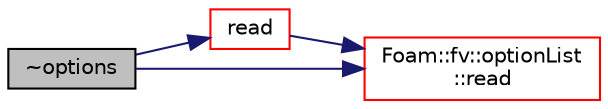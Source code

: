 digraph "~options"
{
  bgcolor="transparent";
  edge [fontname="Helvetica",fontsize="10",labelfontname="Helvetica",labelfontsize="10"];
  node [fontname="Helvetica",fontsize="10",shape=record];
  rankdir="LR";
  Node1 [label="~options",height=0.2,width=0.4,color="black", fillcolor="grey75", style="filled", fontcolor="black"];
  Node1 -> Node2 [color="midnightblue",fontsize="10",style="solid",fontname="Helvetica"];
  Node2 [label="read",height=0.2,width=0.4,color="red",URL="$a01763.html#af816873151ddb0126e98bb2f914d8ed5",tooltip="Read dictionary. "];
  Node2 -> Node3 [color="midnightblue",fontsize="10",style="solid",fontname="Helvetica"];
  Node3 [label="Foam::fv::optionList\l::read",height=0.2,width=0.4,color="red",URL="$a01762.html#a6ce0c64db98eb6144d363dbfc86104eb",tooltip="Read dictionary. "];
  Node1 -> Node3 [color="midnightblue",fontsize="10",style="solid",fontname="Helvetica"];
}
